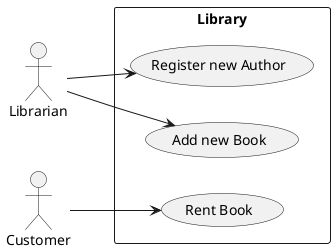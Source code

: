 @startuml
left to right direction
actor "Librarian" as lib
actor "Customer" as cust
rectangle Library {
  usecase "Add new Book" as UC1
  usecase "Rent Book" as UC2
  usecase "Register new Author" as UC3
}
lib --> UC1
cust --> UC2
lib --> UC3
@enduml